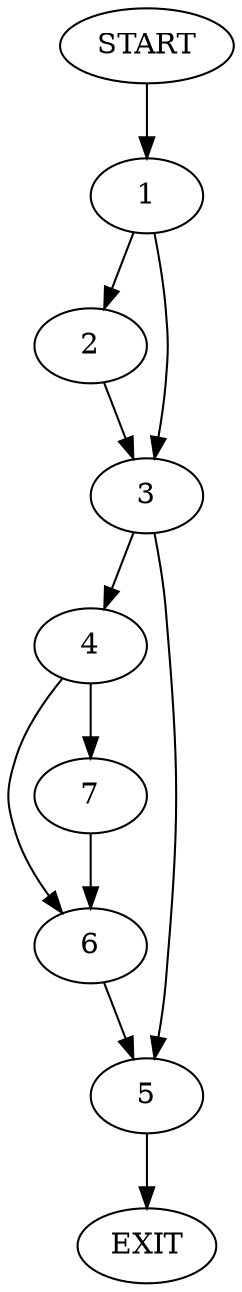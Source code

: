 digraph {
0 [label="START"]
8 [label="EXIT"]
0 -> 1
1 -> 2
1 -> 3
3 -> 4
3 -> 5
2 -> 3
5 -> 8
4 -> 6
4 -> 7
6 -> 5
7 -> 6
}
